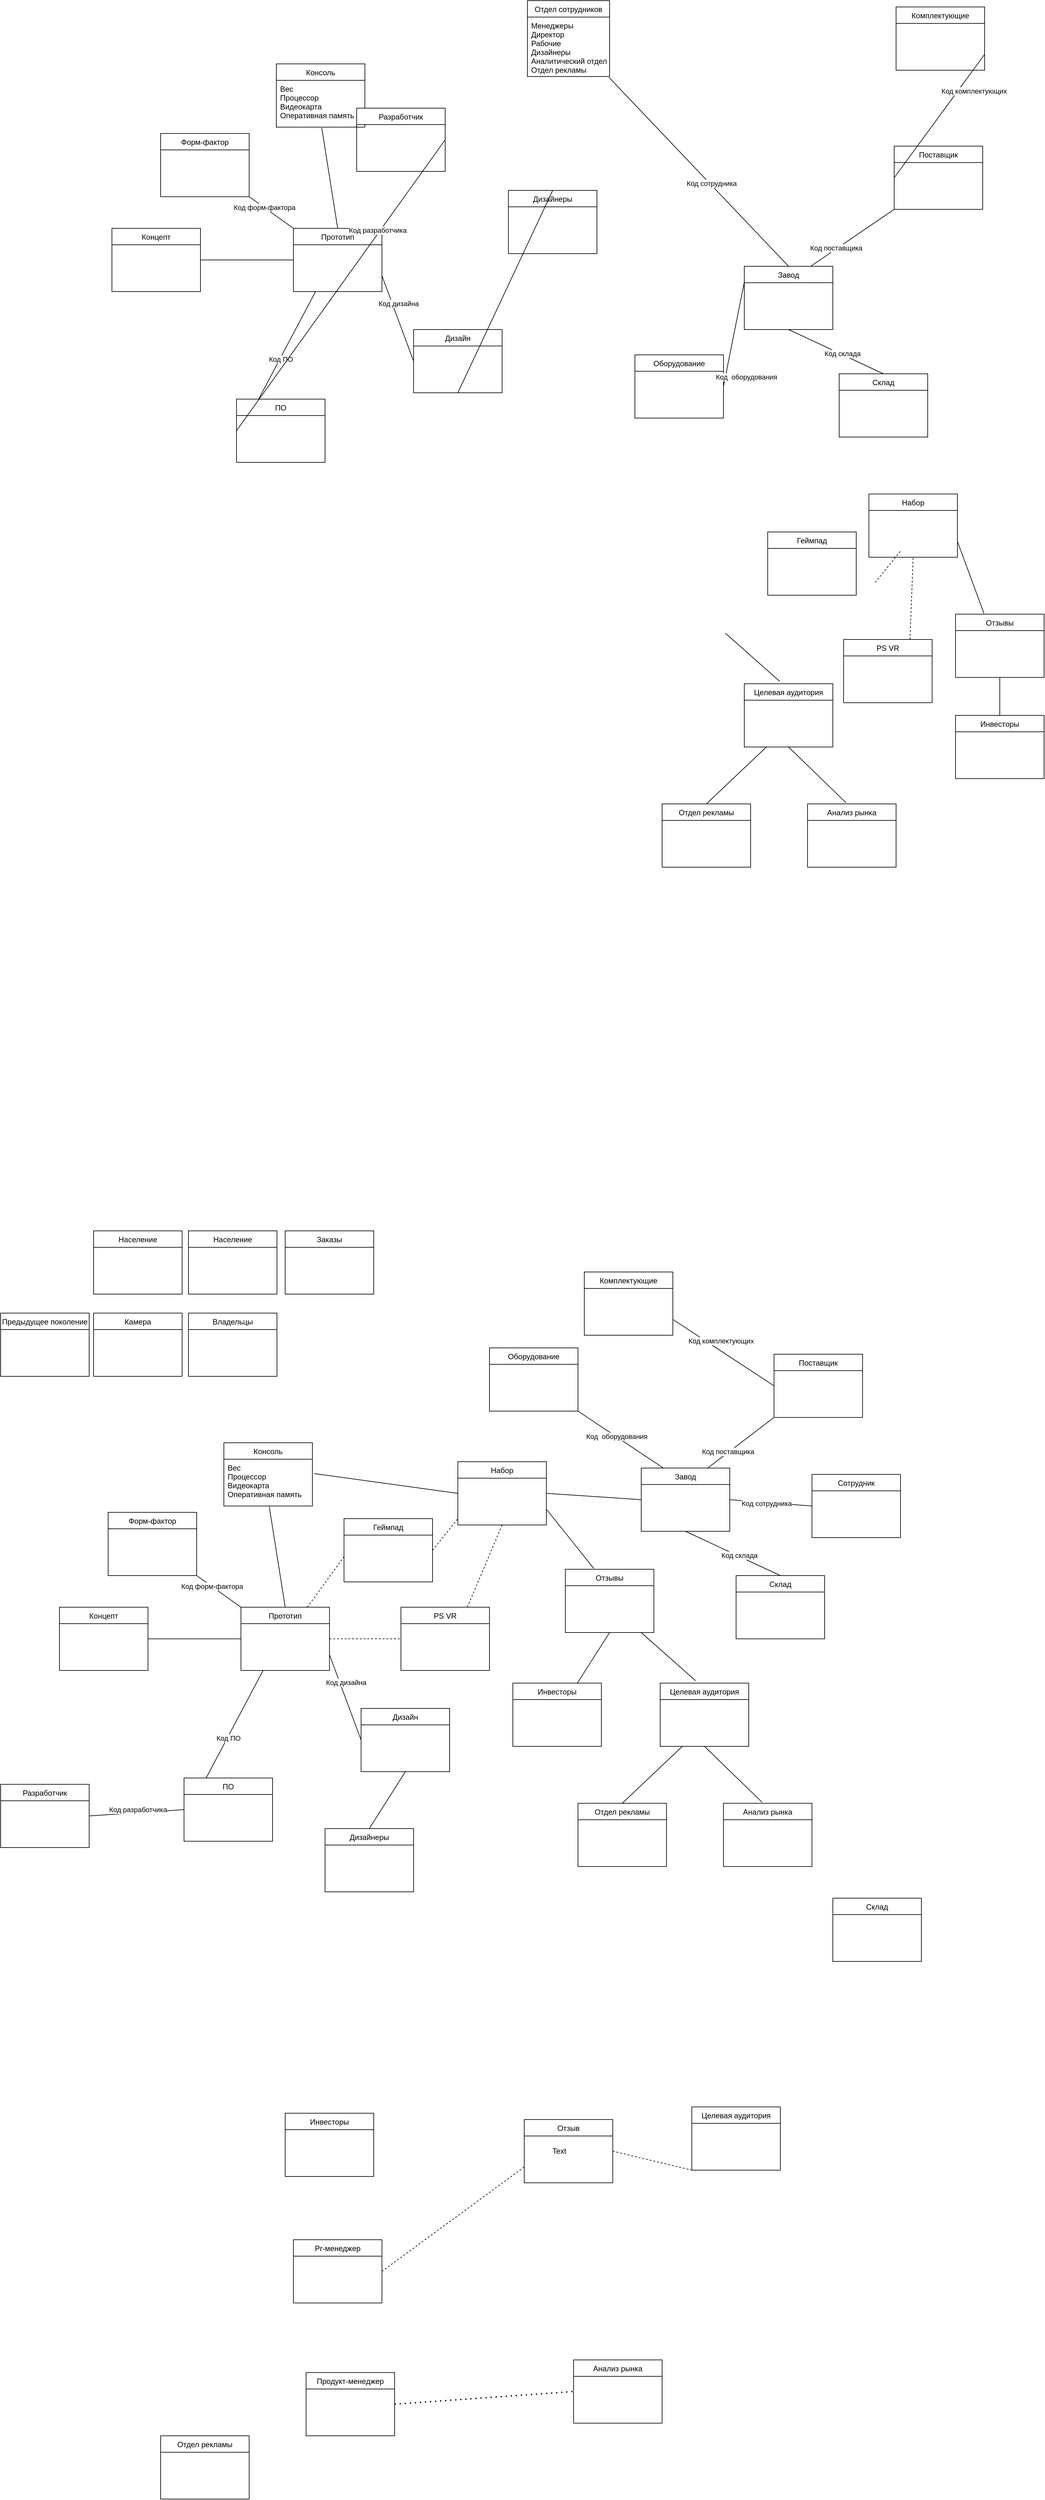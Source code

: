 <mxfile version="15.2.9" type="github">
  <diagram id="WUWwVkveKep0P7YJkyuQ" name="Page-1">
    <mxGraphModel dx="1422" dy="3041" grid="1" gridSize="10" guides="1" tooltips="1" connect="1" arrows="1" fold="1" page="1" pageScale="1" pageWidth="1654" pageHeight="2336" math="0" shadow="0">
      <root>
        <mxCell id="0" />
        <mxCell id="1" parent="0" />
        <mxCell id="Smb-YDTAnR31vsJaCFI--3" value="Завод" style="swimlane;fontStyle=0;childLayout=stackLayout;horizontal=1;startSize=26;horizontalStack=0;resizeParent=1;resizeParentMax=0;resizeLast=0;collapsible=1;marginBottom=0;" parent="1" vertex="1">
          <mxGeometry x="1030" y="430" width="140" height="100" as="geometry" />
        </mxCell>
        <mxCell id="Smb-YDTAnR31vsJaCFI--4" value="Отдел сотрудников" style="swimlane;fontStyle=0;childLayout=stackLayout;horizontal=1;startSize=26;horizontalStack=0;resizeParent=1;resizeParentMax=0;resizeLast=0;collapsible=1;marginBottom=0;" parent="1" vertex="1">
          <mxGeometry x="850" y="-1890" width="130" height="120" as="geometry" />
        </mxCell>
        <mxCell id="Smb-YDTAnR31vsJaCFI--5" value="Менеджеры&#xa;Директор&#xa;Рабочие&#xa;Дизайнеры&#xa;Аналитический отдел&#xa;Отдел рекламы" style="text;strokeColor=none;fillColor=none;align=left;verticalAlign=top;spacingLeft=4;spacingRight=4;overflow=hidden;rotatable=0;points=[[0,0.5],[1,0.5]];portConstraint=eastwest;" parent="Smb-YDTAnR31vsJaCFI--4" vertex="1">
          <mxGeometry y="26" width="130" height="94" as="geometry" />
        </mxCell>
        <mxCell id="Smb-YDTAnR31vsJaCFI--7" value="Консоль" style="swimlane;fontStyle=0;childLayout=stackLayout;horizontal=1;startSize=26;horizontalStack=0;resizeParent=1;resizeParentMax=0;resizeLast=0;collapsible=1;marginBottom=0;" parent="1" vertex="1">
          <mxGeometry x="370" y="390" width="140" height="100" as="geometry" />
        </mxCell>
        <mxCell id="Smb-YDTAnR31vsJaCFI--8" value="Вес&#xa;Процессор&#xa;Видеокарта&#xa;Оперативная память" style="text;strokeColor=none;fillColor=none;align=left;verticalAlign=top;spacingLeft=4;spacingRight=4;overflow=hidden;rotatable=0;points=[[0,0.5],[1,0.5]];portConstraint=eastwest;" parent="Smb-YDTAnR31vsJaCFI--7" vertex="1">
          <mxGeometry y="26" width="140" height="74" as="geometry" />
        </mxCell>
        <mxCell id="Smb-YDTAnR31vsJaCFI--13" value="Сотрудник" style="swimlane;fontStyle=0;childLayout=stackLayout;horizontal=1;startSize=26;horizontalStack=0;resizeParent=1;resizeParentMax=0;resizeLast=0;collapsible=1;marginBottom=0;" parent="1" vertex="1">
          <mxGeometry x="1300" y="440" width="140" height="100" as="geometry" />
        </mxCell>
        <mxCell id="Smb-YDTAnR31vsJaCFI--14" value="" style="endArrow=none;html=1;entryX=0;entryY=0.5;entryDx=0;entryDy=0;exitX=1;exitY=0.5;exitDx=0;exitDy=0;" parent="1" source="Smb-YDTAnR31vsJaCFI--3" target="Smb-YDTAnR31vsJaCFI--13" edge="1">
          <mxGeometry width="50" height="50" relative="1" as="geometry">
            <mxPoint x="1170" y="520" as="sourcePoint" />
            <mxPoint x="1300" y="360" as="targetPoint" />
          </mxGeometry>
        </mxCell>
        <mxCell id="Smb-YDTAnR31vsJaCFI--15" value="Код сотрудника" style="edgeLabel;html=1;align=center;verticalAlign=middle;resizable=0;points=[];" parent="Smb-YDTAnR31vsJaCFI--14" vertex="1" connectable="0">
          <mxGeometry x="-0.128" y="-1" relative="1" as="geometry">
            <mxPoint x="1" as="offset" />
          </mxGeometry>
        </mxCell>
        <mxCell id="Smb-YDTAnR31vsJaCFI--16" value="" style="endArrow=none;html=1;entryX=0.5;entryY=1;entryDx=0;entryDy=0;exitX=0.5;exitY=0;exitDx=0;exitDy=0;" parent="1" source="Smb-YDTAnR31vsJaCFI--18" target="Smb-YDTAnR31vsJaCFI--3" edge="1">
          <mxGeometry width="50" height="50" relative="1" as="geometry">
            <mxPoint x="1150" y="660" as="sourcePoint" />
            <mxPoint x="1200" y="610" as="targetPoint" />
          </mxGeometry>
        </mxCell>
        <mxCell id="Smb-YDTAnR31vsJaCFI--17" value="Код склада" style="edgeLabel;html=1;align=center;verticalAlign=middle;resizable=0;points=[];" parent="Smb-YDTAnR31vsJaCFI--16" vertex="1" connectable="0">
          <mxGeometry x="-0.123" y="-2" relative="1" as="geometry">
            <mxPoint as="offset" />
          </mxGeometry>
        </mxCell>
        <mxCell id="Smb-YDTAnR31vsJaCFI--18" value="Склад" style="swimlane;fontStyle=0;childLayout=stackLayout;horizontal=1;startSize=26;horizontalStack=0;resizeParent=1;resizeParentMax=0;resizeLast=0;collapsible=1;marginBottom=0;" parent="1" vertex="1">
          <mxGeometry x="1180" y="600" width="140" height="100" as="geometry" />
        </mxCell>
        <mxCell id="Smb-YDTAnR31vsJaCFI--19" value="Поставщик" style="swimlane;fontStyle=0;childLayout=stackLayout;horizontal=1;startSize=26;horizontalStack=0;resizeParent=1;resizeParentMax=0;resizeLast=0;collapsible=1;marginBottom=0;" parent="1" vertex="1">
          <mxGeometry x="1240" y="250" width="140" height="100" as="geometry" />
        </mxCell>
        <mxCell id="Smb-YDTAnR31vsJaCFI--20" value="" style="endArrow=none;html=1;entryX=0;entryY=1;entryDx=0;entryDy=0;exitX=0.75;exitY=0;exitDx=0;exitDy=0;" parent="1" source="Smb-YDTAnR31vsJaCFI--3" target="Smb-YDTAnR31vsJaCFI--19" edge="1">
          <mxGeometry width="50" height="50" relative="1" as="geometry">
            <mxPoint x="1350" y="460" as="sourcePoint" />
            <mxPoint x="1400" y="410" as="targetPoint" />
          </mxGeometry>
        </mxCell>
        <mxCell id="Smb-YDTAnR31vsJaCFI--21" value="Код поставщика" style="edgeLabel;html=1;align=center;verticalAlign=middle;resizable=0;points=[];" parent="Smb-YDTAnR31vsJaCFI--20" vertex="1" connectable="0">
          <mxGeometry x="-0.388" y="1" relative="1" as="geometry">
            <mxPoint y="-1" as="offset" />
          </mxGeometry>
        </mxCell>
        <mxCell id="Smb-YDTAnR31vsJaCFI--22" value="Комплектующие" style="swimlane;fontStyle=0;childLayout=stackLayout;horizontal=1;startSize=26;horizontalStack=0;resizeParent=1;resizeParentMax=0;resizeLast=0;collapsible=1;marginBottom=0;" parent="1" vertex="1">
          <mxGeometry x="940" y="120" width="140" height="100" as="geometry" />
        </mxCell>
        <mxCell id="Smb-YDTAnR31vsJaCFI--23" value="" style="endArrow=none;html=1;entryX=1;entryY=0.75;entryDx=0;entryDy=0;exitX=0;exitY=0.5;exitDx=0;exitDy=0;" parent="1" source="Smb-YDTAnR31vsJaCFI--19" target="Smb-YDTAnR31vsJaCFI--22" edge="1">
          <mxGeometry width="50" height="50" relative="1" as="geometry">
            <mxPoint x="1350" y="460" as="sourcePoint" />
            <mxPoint x="1400" y="410" as="targetPoint" />
          </mxGeometry>
        </mxCell>
        <mxCell id="Smb-YDTAnR31vsJaCFI--24" value="Код комплектующих" style="edgeLabel;html=1;align=center;verticalAlign=middle;resizable=0;points=[];" parent="Smb-YDTAnR31vsJaCFI--23" vertex="1" connectable="0">
          <mxGeometry x="0.394" y="2" relative="1" as="geometry">
            <mxPoint x="28" as="offset" />
          </mxGeometry>
        </mxCell>
        <mxCell id="Smb-YDTAnR31vsJaCFI--25" value="Прототип" style="swimlane;fontStyle=0;childLayout=stackLayout;horizontal=1;startSize=26;horizontalStack=0;resizeParent=1;resizeParentMax=0;resizeLast=0;collapsible=1;marginBottom=0;" parent="1" vertex="1">
          <mxGeometry x="397" y="650" width="140" height="100" as="geometry" />
        </mxCell>
        <mxCell id="Smb-YDTAnR31vsJaCFI--28" value="Дизайн" style="swimlane;fontStyle=0;childLayout=stackLayout;horizontal=1;startSize=26;horizontalStack=0;resizeParent=1;resizeParentMax=0;resizeLast=0;collapsible=1;marginBottom=0;" parent="1" vertex="1">
          <mxGeometry x="587" y="810" width="140" height="100" as="geometry" />
        </mxCell>
        <mxCell id="Smb-YDTAnR31vsJaCFI--29" value="Форм-фактор" style="swimlane;fontStyle=0;childLayout=stackLayout;horizontal=1;startSize=26;horizontalStack=0;resizeParent=1;resizeParentMax=0;resizeLast=0;collapsible=1;marginBottom=0;" parent="1" vertex="1">
          <mxGeometry x="187" y="500" width="140" height="100" as="geometry" />
        </mxCell>
        <mxCell id="Smb-YDTAnR31vsJaCFI--30" value="" style="endArrow=none;html=1;entryX=1;entryY=1;entryDx=0;entryDy=0;exitX=0;exitY=0;exitDx=0;exitDy=0;" parent="1" source="Smb-YDTAnR31vsJaCFI--25" target="Smb-YDTAnR31vsJaCFI--29" edge="1">
          <mxGeometry width="50" height="50" relative="1" as="geometry">
            <mxPoint x="567" y="720" as="sourcePoint" />
            <mxPoint x="617" y="670" as="targetPoint" />
          </mxGeometry>
        </mxCell>
        <mxCell id="Smb-YDTAnR31vsJaCFI--31" value="Код форм-фактора" style="edgeLabel;html=1;align=center;verticalAlign=middle;resizable=0;points=[];" parent="Smb-YDTAnR31vsJaCFI--30" vertex="1" connectable="0">
          <mxGeometry x="0.322" relative="1" as="geometry">
            <mxPoint as="offset" />
          </mxGeometry>
        </mxCell>
        <mxCell id="Smb-YDTAnR31vsJaCFI--32" value="" style="endArrow=none;html=1;exitX=1;exitY=0.75;exitDx=0;exitDy=0;entryX=0;entryY=0.5;entryDx=0;entryDy=0;" parent="1" source="Smb-YDTAnR31vsJaCFI--25" target="Smb-YDTAnR31vsJaCFI--28" edge="1">
          <mxGeometry width="50" height="50" relative="1" as="geometry">
            <mxPoint x="567" y="720" as="sourcePoint" />
            <mxPoint x="617" y="670" as="targetPoint" />
          </mxGeometry>
        </mxCell>
        <mxCell id="Smb-YDTAnR31vsJaCFI--33" value="Код дизайна" style="edgeLabel;html=1;align=center;verticalAlign=middle;resizable=0;points=[];" parent="Smb-YDTAnR31vsJaCFI--32" vertex="1" connectable="0">
          <mxGeometry x="-0.476" y="-3" relative="1" as="geometry">
            <mxPoint x="16" y="8" as="offset" />
          </mxGeometry>
        </mxCell>
        <mxCell id="Smb-YDTAnR31vsJaCFI--34" value="ПО" style="swimlane;fontStyle=0;childLayout=stackLayout;horizontal=1;startSize=26;horizontalStack=0;resizeParent=1;resizeParentMax=0;resizeLast=0;collapsible=1;marginBottom=0;" parent="1" vertex="1">
          <mxGeometry x="307" y="920" width="140" height="100" as="geometry" />
        </mxCell>
        <mxCell id="Smb-YDTAnR31vsJaCFI--35" value="" style="endArrow=none;html=1;entryX=0.25;entryY=1;entryDx=0;entryDy=0;exitX=0.25;exitY=0;exitDx=0;exitDy=0;" parent="1" source="Smb-YDTAnR31vsJaCFI--34" target="Smb-YDTAnR31vsJaCFI--25" edge="1">
          <mxGeometry width="50" height="50" relative="1" as="geometry">
            <mxPoint x="587" y="760" as="sourcePoint" />
            <mxPoint x="637" y="710" as="targetPoint" />
          </mxGeometry>
        </mxCell>
        <mxCell id="Smb-YDTAnR31vsJaCFI--36" value="Код ПО" style="edgeLabel;html=1;align=center;verticalAlign=middle;resizable=0;points=[];" parent="Smb-YDTAnR31vsJaCFI--35" vertex="1" connectable="0">
          <mxGeometry x="-0.256" y="-2" relative="1" as="geometry">
            <mxPoint y="-1" as="offset" />
          </mxGeometry>
        </mxCell>
        <mxCell id="Smb-YDTAnR31vsJaCFI--37" value="Разработчик" style="swimlane;fontStyle=0;childLayout=stackLayout;horizontal=1;startSize=26;horizontalStack=0;resizeParent=1;resizeParentMax=0;resizeLast=0;collapsible=1;marginBottom=0;" parent="1" vertex="1">
          <mxGeometry x="17" y="930" width="140" height="100" as="geometry" />
        </mxCell>
        <mxCell id="Smb-YDTAnR31vsJaCFI--38" value="" style="endArrow=none;html=1;exitX=1;exitY=0.5;exitDx=0;exitDy=0;entryX=0;entryY=0.5;entryDx=0;entryDy=0;" parent="1" source="Smb-YDTAnR31vsJaCFI--37" target="Smb-YDTAnR31vsJaCFI--34" edge="1">
          <mxGeometry width="50" height="50" relative="1" as="geometry">
            <mxPoint x="777" y="740" as="sourcePoint" />
            <mxPoint x="827" y="690" as="targetPoint" />
          </mxGeometry>
        </mxCell>
        <mxCell id="Smb-YDTAnR31vsJaCFI--39" value="Код разработчика" style="edgeLabel;html=1;align=center;verticalAlign=middle;resizable=0;points=[];" parent="Smb-YDTAnR31vsJaCFI--38" vertex="1" connectable="0">
          <mxGeometry x="-0.372" y="-4" relative="1" as="geometry">
            <mxPoint x="30" y="-11" as="offset" />
          </mxGeometry>
        </mxCell>
        <mxCell id="Smb-YDTAnR31vsJaCFI--40" value="Оборудование" style="swimlane;fontStyle=0;childLayout=stackLayout;horizontal=1;startSize=26;horizontalStack=0;resizeParent=1;resizeParentMax=0;resizeLast=0;collapsible=1;marginBottom=0;" parent="1" vertex="1">
          <mxGeometry x="790" y="240" width="140" height="100" as="geometry" />
        </mxCell>
        <mxCell id="Smb-YDTAnR31vsJaCFI--41" value="" style="endArrow=none;html=1;entryX=1;entryY=1;entryDx=0;entryDy=0;exitX=0.25;exitY=0;exitDx=0;exitDy=0;" parent="1" source="Smb-YDTAnR31vsJaCFI--3" target="Smb-YDTAnR31vsJaCFI--40" edge="1">
          <mxGeometry width="50" height="50" relative="1" as="geometry">
            <mxPoint x="950" y="430" as="sourcePoint" />
            <mxPoint x="1000" y="380" as="targetPoint" />
          </mxGeometry>
        </mxCell>
        <mxCell id="Smb-YDTAnR31vsJaCFI--42" value="Код&amp;nbsp; оборудования" style="edgeLabel;html=1;align=center;verticalAlign=middle;resizable=0;points=[];" parent="Smb-YDTAnR31vsJaCFI--41" vertex="1" connectable="0">
          <mxGeometry x="0.56" y="-2" relative="1" as="geometry">
            <mxPoint x="30" y="22" as="offset" />
          </mxGeometry>
        </mxCell>
        <mxCell id="Smb-YDTAnR31vsJaCFI--43" value="Целевая аудитория" style="swimlane;fontStyle=0;childLayout=stackLayout;horizontal=1;startSize=26;horizontalStack=0;resizeParent=1;resizeParentMax=0;resizeLast=0;collapsible=1;marginBottom=0;" parent="1" vertex="1">
          <mxGeometry x="1060" y="770" width="140" height="100" as="geometry" />
        </mxCell>
        <mxCell id="Smb-YDTAnR31vsJaCFI--44" value="Отдел рекламы" style="swimlane;fontStyle=0;childLayout=stackLayout;horizontal=1;startSize=26;horizontalStack=0;resizeParent=1;resizeParentMax=0;resizeLast=0;collapsible=1;marginBottom=0;" parent="1" vertex="1">
          <mxGeometry x="930" y="960" width="140" height="100" as="geometry" />
        </mxCell>
        <mxCell id="Smb-YDTAnR31vsJaCFI--45" value="Инвесторы" style="swimlane;fontStyle=0;childLayout=stackLayout;horizontal=1;startSize=26;horizontalStack=0;resizeParent=1;resizeParentMax=0;resizeLast=0;collapsible=1;marginBottom=0;" parent="1" vertex="1">
          <mxGeometry x="827" y="770" width="140" height="100" as="geometry" />
        </mxCell>
        <mxCell id="ORAeYvt_-5sq9izonlUE-1" value="Дизайнеры" style="swimlane;fontStyle=0;childLayout=stackLayout;horizontal=1;startSize=26;horizontalStack=0;resizeParent=1;resizeParentMax=0;resizeLast=0;collapsible=1;marginBottom=0;" parent="1" vertex="1">
          <mxGeometry x="530" y="1000" width="140" height="100" as="geometry" />
        </mxCell>
        <mxCell id="ORAeYvt_-5sq9izonlUE-4" value="Отзывы" style="swimlane;fontStyle=0;childLayout=stackLayout;horizontal=1;startSize=26;horizontalStack=0;resizeParent=1;resizeParentMax=0;resizeLast=0;collapsible=1;marginBottom=0;" parent="1" vertex="1">
          <mxGeometry x="910" y="590" width="140" height="100" as="geometry" />
        </mxCell>
        <mxCell id="ORAeYvt_-5sq9izonlUE-17" value="Концепт" style="swimlane;fontStyle=0;childLayout=stackLayout;horizontal=1;startSize=26;horizontalStack=0;resizeParent=1;resizeParentMax=0;resizeLast=0;collapsible=1;marginBottom=0;" parent="1" vertex="1">
          <mxGeometry x="110" y="650" width="140" height="100" as="geometry" />
        </mxCell>
        <mxCell id="ORAeYvt_-5sq9izonlUE-18" value="Предыдущее поколение" style="swimlane;fontStyle=0;childLayout=stackLayout;horizontal=1;startSize=26;horizontalStack=0;resizeParent=1;resizeParentMax=0;resizeLast=0;collapsible=1;marginBottom=0;" parent="1" vertex="1">
          <mxGeometry x="17" y="185" width="140" height="100" as="geometry" />
        </mxCell>
        <mxCell id="ORAeYvt_-5sq9izonlUE-19" value="Анализ рынка" style="swimlane;fontStyle=0;childLayout=stackLayout;horizontal=1;startSize=26;horizontalStack=0;resizeParent=1;resizeParentMax=0;resizeLast=0;collapsible=1;marginBottom=0;" parent="1" vertex="1">
          <mxGeometry x="1160" y="960" width="140" height="100" as="geometry" />
        </mxCell>
        <mxCell id="ORAeYvt_-5sq9izonlUE-20" value="Набор" style="swimlane;fontStyle=0;childLayout=stackLayout;horizontal=1;startSize=26;horizontalStack=0;resizeParent=1;resizeParentMax=0;resizeLast=0;collapsible=1;marginBottom=0;" parent="1" vertex="1">
          <mxGeometry x="740" y="420" width="140" height="100" as="geometry" />
        </mxCell>
        <mxCell id="ORAeYvt_-5sq9izonlUE-21" value="PS VR" style="swimlane;fontStyle=0;childLayout=stackLayout;horizontal=1;startSize=26;horizontalStack=0;resizeParent=1;resizeParentMax=0;resizeLast=0;collapsible=1;marginBottom=0;" parent="1" vertex="1">
          <mxGeometry x="650" y="650" width="140" height="100" as="geometry" />
        </mxCell>
        <mxCell id="ORAeYvt_-5sq9izonlUE-22" value="Геймпад" style="swimlane;fontStyle=0;childLayout=stackLayout;horizontal=1;startSize=26;horizontalStack=0;resizeParent=1;resizeParentMax=0;resizeLast=0;collapsible=1;marginBottom=0;" parent="1" vertex="1">
          <mxGeometry x="560" y="510" width="140" height="100" as="geometry" />
        </mxCell>
        <mxCell id="ORAeYvt_-5sq9izonlUE-24" value="" style="endArrow=none;html=1;entryX=0.513;entryY=1.016;entryDx=0;entryDy=0;exitX=0.5;exitY=0;exitDx=0;exitDy=0;entryPerimeter=0;" parent="1" source="Smb-YDTAnR31vsJaCFI--25" target="Smb-YDTAnR31vsJaCFI--8" edge="1">
          <mxGeometry width="50" height="50" relative="1" as="geometry">
            <mxPoint x="407" y="660" as="sourcePoint" />
            <mxPoint x="337" y="610" as="targetPoint" />
          </mxGeometry>
        </mxCell>
        <mxCell id="ORAeYvt_-5sq9izonlUE-26" value="" style="endArrow=none;html=1;exitX=0.75;exitY=0;exitDx=0;exitDy=0;dashed=1;" parent="1" source="Smb-YDTAnR31vsJaCFI--25" edge="1">
          <mxGeometry width="50" height="50" relative="1" as="geometry">
            <mxPoint x="477" y="660" as="sourcePoint" />
            <mxPoint x="560" y="570" as="targetPoint" />
          </mxGeometry>
        </mxCell>
        <mxCell id="ORAeYvt_-5sq9izonlUE-27" value="" style="endArrow=none;html=1;entryX=0;entryY=0.5;entryDx=0;entryDy=0;exitX=1;exitY=0.5;exitDx=0;exitDy=0;dashed=1;" parent="1" source="Smb-YDTAnR31vsJaCFI--25" target="ORAeYvt_-5sq9izonlUE-21" edge="1">
          <mxGeometry width="50" height="50" relative="1" as="geometry">
            <mxPoint x="540" y="690" as="sourcePoint" />
            <mxPoint x="620" y="610" as="targetPoint" />
          </mxGeometry>
        </mxCell>
        <mxCell id="ORAeYvt_-5sq9izonlUE-28" value="" style="endArrow=none;html=1;entryX=1.018;entryY=0.307;entryDx=0;entryDy=0;exitX=0;exitY=0.5;exitDx=0;exitDy=0;entryPerimeter=0;" parent="1" source="ORAeYvt_-5sq9izonlUE-20" target="Smb-YDTAnR31vsJaCFI--8" edge="1">
          <mxGeometry width="50" height="50" relative="1" as="geometry">
            <mxPoint x="477" y="660" as="sourcePoint" />
            <mxPoint x="451.82" y="501.184" as="targetPoint" />
          </mxGeometry>
        </mxCell>
        <mxCell id="ORAeYvt_-5sq9izonlUE-29" value="" style="endArrow=none;html=1;exitX=1;exitY=0.5;exitDx=0;exitDy=0;dashed=1;" parent="1" source="ORAeYvt_-5sq9izonlUE-22" edge="1">
          <mxGeometry width="50" height="50" relative="1" as="geometry">
            <mxPoint x="487" y="670" as="sourcePoint" />
            <mxPoint x="740" y="510" as="targetPoint" />
          </mxGeometry>
        </mxCell>
        <mxCell id="ORAeYvt_-5sq9izonlUE-30" value="" style="endArrow=none;html=1;entryX=0.5;entryY=1;entryDx=0;entryDy=0;exitX=0.75;exitY=0;exitDx=0;exitDy=0;dashed=1;" parent="1" source="ORAeYvt_-5sq9izonlUE-21" target="ORAeYvt_-5sq9izonlUE-20" edge="1">
          <mxGeometry width="50" height="50" relative="1" as="geometry">
            <mxPoint x="497" y="680" as="sourcePoint" />
            <mxPoint x="471.82" y="521.184" as="targetPoint" />
          </mxGeometry>
        </mxCell>
        <mxCell id="ORAeYvt_-5sq9izonlUE-32" value="" style="endArrow=none;html=1;entryX=0.321;entryY=-0.013;entryDx=0;entryDy=0;exitX=1;exitY=0.75;exitDx=0;exitDy=0;entryPerimeter=0;" parent="1" source="ORAeYvt_-5sq9izonlUE-20" target="ORAeYvt_-5sq9izonlUE-4" edge="1">
          <mxGeometry width="50" height="50" relative="1" as="geometry">
            <mxPoint x="517" y="700" as="sourcePoint" />
            <mxPoint x="491.82" y="541.184" as="targetPoint" />
          </mxGeometry>
        </mxCell>
        <mxCell id="ORAeYvt_-5sq9izonlUE-33" value="" style="endArrow=none;html=1;entryX=0;entryY=0.5;entryDx=0;entryDy=0;exitX=1;exitY=0.5;exitDx=0;exitDy=0;" parent="1" source="ORAeYvt_-5sq9izonlUE-17" target="Smb-YDTAnR31vsJaCFI--25" edge="1">
          <mxGeometry width="50" height="50" relative="1" as="geometry">
            <mxPoint x="527" y="710" as="sourcePoint" />
            <mxPoint x="501.82" y="551.184" as="targetPoint" />
          </mxGeometry>
        </mxCell>
        <mxCell id="ORAeYvt_-5sq9izonlUE-34" value="" style="endArrow=none;html=1;entryX=0;entryY=0.5;entryDx=0;entryDy=0;exitX=1;exitY=0.5;exitDx=0;exitDy=0;" parent="1" source="ORAeYvt_-5sq9izonlUE-20" target="Smb-YDTAnR31vsJaCFI--3" edge="1">
          <mxGeometry width="50" height="50" relative="1" as="geometry">
            <mxPoint x="750" y="480" as="sourcePoint" />
            <mxPoint x="522.52" y="448.718" as="targetPoint" />
          </mxGeometry>
        </mxCell>
        <mxCell id="ORAeYvt_-5sq9izonlUE-35" value="" style="endArrow=none;html=1;entryX=0.5;entryY=0;entryDx=0;entryDy=0;exitX=0.5;exitY=1;exitDx=0;exitDy=0;" parent="1" source="Smb-YDTAnR31vsJaCFI--28" target="ORAeYvt_-5sq9izonlUE-1" edge="1">
          <mxGeometry width="50" height="50" relative="1" as="geometry">
            <mxPoint x="760" y="490" as="sourcePoint" />
            <mxPoint x="532.52" y="458.718" as="targetPoint" />
          </mxGeometry>
        </mxCell>
        <mxCell id="ORAeYvt_-5sq9izonlUE-37" value="" style="endArrow=none;html=1;exitX=0.5;exitY=1;exitDx=0;exitDy=0;" parent="1" source="ORAeYvt_-5sq9izonlUE-4" target="Smb-YDTAnR31vsJaCFI--45" edge="1">
          <mxGeometry width="50" height="50" relative="1" as="geometry">
            <mxPoint x="667" y="920" as="sourcePoint" />
            <mxPoint x="610" y="1010" as="targetPoint" />
          </mxGeometry>
        </mxCell>
        <mxCell id="ORAeYvt_-5sq9izonlUE-38" value="" style="endArrow=none;html=1;entryX=0.4;entryY=-0.037;entryDx=0;entryDy=0;entryPerimeter=0;" parent="1" target="Smb-YDTAnR31vsJaCFI--43" edge="1">
          <mxGeometry width="50" height="50" relative="1" as="geometry">
            <mxPoint x="1030" y="690" as="sourcePoint" />
            <mxPoint x="620" y="1020" as="targetPoint" />
          </mxGeometry>
        </mxCell>
        <mxCell id="ORAeYvt_-5sq9izonlUE-39" value="" style="endArrow=none;html=1;entryX=0.5;entryY=0;entryDx=0;entryDy=0;exitX=0.25;exitY=1;exitDx=0;exitDy=0;" parent="1" source="Smb-YDTAnR31vsJaCFI--43" target="Smb-YDTAnR31vsJaCFI--44" edge="1">
          <mxGeometry width="50" height="50" relative="1" as="geometry">
            <mxPoint x="687" y="940" as="sourcePoint" />
            <mxPoint x="630" y="1030" as="targetPoint" />
          </mxGeometry>
        </mxCell>
        <mxCell id="ORAeYvt_-5sq9izonlUE-40" value="" style="endArrow=none;html=1;entryX=0.436;entryY=-0.017;entryDx=0;entryDy=0;exitX=0.5;exitY=1;exitDx=0;exitDy=0;entryPerimeter=0;" parent="1" source="Smb-YDTAnR31vsJaCFI--43" target="ORAeYvt_-5sq9izonlUE-19" edge="1">
          <mxGeometry width="50" height="50" relative="1" as="geometry">
            <mxPoint x="697" y="950" as="sourcePoint" />
            <mxPoint x="640" y="1040" as="targetPoint" />
          </mxGeometry>
        </mxCell>
        <mxCell id="ORAeYvt_-5sq9izonlUE-41" value="Камера" style="swimlane;fontStyle=0;childLayout=stackLayout;horizontal=1;startSize=26;horizontalStack=0;resizeParent=1;resizeParentMax=0;resizeLast=0;collapsible=1;marginBottom=0;" parent="1" vertex="1">
          <mxGeometry x="164" y="185" width="140" height="100" as="geometry" />
        </mxCell>
        <mxCell id="ORAeYvt_-5sq9izonlUE-42" value="Население" style="swimlane;fontStyle=0;childLayout=stackLayout;horizontal=1;startSize=26;horizontalStack=0;resizeParent=1;resizeParentMax=0;resizeLast=0;collapsible=1;marginBottom=0;" parent="1" vertex="1">
          <mxGeometry x="164" y="55" width="140" height="100" as="geometry" />
        </mxCell>
        <mxCell id="ORAeYvt_-5sq9izonlUE-43" value="Население" style="swimlane;fontStyle=0;childLayout=stackLayout;horizontal=1;startSize=26;horizontalStack=0;resizeParent=1;resizeParentMax=0;resizeLast=0;collapsible=1;marginBottom=0;" parent="1" vertex="1">
          <mxGeometry x="314" y="55" width="140" height="100" as="geometry" />
        </mxCell>
        <mxCell id="ORAeYvt_-5sq9izonlUE-44" value="Владельцы" style="swimlane;fontStyle=0;childLayout=stackLayout;horizontal=1;startSize=26;horizontalStack=0;resizeParent=1;resizeParentMax=0;resizeLast=0;collapsible=1;marginBottom=0;" parent="1" vertex="1">
          <mxGeometry x="314" y="185" width="140" height="100" as="geometry" />
        </mxCell>
        <mxCell id="ORAeYvt_-5sq9izonlUE-45" value="Заказы" style="swimlane;fontStyle=0;childLayout=stackLayout;horizontal=1;startSize=26;horizontalStack=0;resizeParent=1;resizeParentMax=0;resizeLast=0;collapsible=1;marginBottom=0;" parent="1" vertex="1">
          <mxGeometry x="467" y="55" width="140" height="100" as="geometry" />
        </mxCell>
        <mxCell id="oMo9_dDHAvlOPcUGApAi-2" value="Завод" style="swimlane;fontStyle=0;childLayout=stackLayout;horizontal=1;startSize=26;horizontalStack=0;resizeParent=1;resizeParentMax=0;resizeLast=0;collapsible=1;marginBottom=0;" vertex="1" parent="1">
          <mxGeometry x="1193" y="-1470" width="140" height="100" as="geometry" />
        </mxCell>
        <mxCell id="oMo9_dDHAvlOPcUGApAi-3" value="Консоль" style="swimlane;fontStyle=0;childLayout=stackLayout;horizontal=1;startSize=26;horizontalStack=0;resizeParent=1;resizeParentMax=0;resizeLast=0;collapsible=1;marginBottom=0;" vertex="1" parent="1">
          <mxGeometry x="453" y="-1790" width="140" height="100" as="geometry" />
        </mxCell>
        <mxCell id="oMo9_dDHAvlOPcUGApAi-4" value="Вес&#xa;Процессор&#xa;Видеокарта&#xa;Оперативная память" style="text;strokeColor=none;fillColor=none;align=left;verticalAlign=top;spacingLeft=4;spacingRight=4;overflow=hidden;rotatable=0;points=[[0,0.5],[1,0.5]];portConstraint=eastwest;" vertex="1" parent="oMo9_dDHAvlOPcUGApAi-3">
          <mxGeometry y="26" width="140" height="74" as="geometry" />
        </mxCell>
        <mxCell id="oMo9_dDHAvlOPcUGApAi-6" value="" style="endArrow=none;html=1;entryX=0.992;entryY=1.014;entryDx=0;entryDy=0;exitX=0.5;exitY=0;exitDx=0;exitDy=0;entryPerimeter=0;" edge="1" parent="1" source="oMo9_dDHAvlOPcUGApAi-2" target="Smb-YDTAnR31vsJaCFI--5">
          <mxGeometry width="50" height="50" relative="1" as="geometry">
            <mxPoint x="1333" y="-1380" as="sourcePoint" />
            <mxPoint x="1463" y="-1410" as="targetPoint" />
          </mxGeometry>
        </mxCell>
        <mxCell id="oMo9_dDHAvlOPcUGApAi-7" value="Код сотрудника" style="edgeLabel;html=1;align=center;verticalAlign=middle;resizable=0;points=[];" vertex="1" connectable="0" parent="oMo9_dDHAvlOPcUGApAi-6">
          <mxGeometry x="-0.128" y="-1" relative="1" as="geometry">
            <mxPoint x="1" as="offset" />
          </mxGeometry>
        </mxCell>
        <mxCell id="oMo9_dDHAvlOPcUGApAi-8" value="" style="endArrow=none;html=1;entryX=0.5;entryY=1;entryDx=0;entryDy=0;exitX=0.5;exitY=0;exitDx=0;exitDy=0;" edge="1" parent="1" source="oMo9_dDHAvlOPcUGApAi-10" target="oMo9_dDHAvlOPcUGApAi-2">
          <mxGeometry width="50" height="50" relative="1" as="geometry">
            <mxPoint x="1313" y="-1240" as="sourcePoint" />
            <mxPoint x="1363" y="-1290" as="targetPoint" />
          </mxGeometry>
        </mxCell>
        <mxCell id="oMo9_dDHAvlOPcUGApAi-9" value="Код склада" style="edgeLabel;html=1;align=center;verticalAlign=middle;resizable=0;points=[];" vertex="1" connectable="0" parent="oMo9_dDHAvlOPcUGApAi-8">
          <mxGeometry x="-0.123" y="-2" relative="1" as="geometry">
            <mxPoint as="offset" />
          </mxGeometry>
        </mxCell>
        <mxCell id="oMo9_dDHAvlOPcUGApAi-10" value="Склад" style="swimlane;fontStyle=0;childLayout=stackLayout;horizontal=1;startSize=26;horizontalStack=0;resizeParent=1;resizeParentMax=0;resizeLast=0;collapsible=1;marginBottom=0;" vertex="1" parent="1">
          <mxGeometry x="1343" y="-1300" width="140" height="100" as="geometry" />
        </mxCell>
        <mxCell id="oMo9_dDHAvlOPcUGApAi-11" value="Поставщик" style="swimlane;fontStyle=0;childLayout=stackLayout;horizontal=1;startSize=26;horizontalStack=0;resizeParent=1;resizeParentMax=0;resizeLast=0;collapsible=1;marginBottom=0;" vertex="1" parent="1">
          <mxGeometry x="1430" y="-1660" width="140" height="100" as="geometry" />
        </mxCell>
        <mxCell id="oMo9_dDHAvlOPcUGApAi-12" value="" style="endArrow=none;html=1;entryX=0;entryY=1;entryDx=0;entryDy=0;exitX=0.75;exitY=0;exitDx=0;exitDy=0;" edge="1" parent="1" source="oMo9_dDHAvlOPcUGApAi-2" target="oMo9_dDHAvlOPcUGApAi-11">
          <mxGeometry width="50" height="50" relative="1" as="geometry">
            <mxPoint x="1513" y="-1440" as="sourcePoint" />
            <mxPoint x="1563" y="-1490" as="targetPoint" />
          </mxGeometry>
        </mxCell>
        <mxCell id="oMo9_dDHAvlOPcUGApAi-13" value="Код поставщика" style="edgeLabel;html=1;align=center;verticalAlign=middle;resizable=0;points=[];" vertex="1" connectable="0" parent="oMo9_dDHAvlOPcUGApAi-12">
          <mxGeometry x="-0.388" y="1" relative="1" as="geometry">
            <mxPoint y="-1" as="offset" />
          </mxGeometry>
        </mxCell>
        <mxCell id="oMo9_dDHAvlOPcUGApAi-14" value="Комплектующие" style="swimlane;fontStyle=0;childLayout=stackLayout;horizontal=1;startSize=26;horizontalStack=0;resizeParent=1;resizeParentMax=0;resizeLast=0;collapsible=1;marginBottom=0;" vertex="1" parent="1">
          <mxGeometry x="1433" y="-1880" width="140" height="100" as="geometry" />
        </mxCell>
        <mxCell id="oMo9_dDHAvlOPcUGApAi-15" value="" style="endArrow=none;html=1;entryX=1;entryY=0.75;entryDx=0;entryDy=0;exitX=0;exitY=0.5;exitDx=0;exitDy=0;" edge="1" parent="1" source="oMo9_dDHAvlOPcUGApAi-11" target="oMo9_dDHAvlOPcUGApAi-14">
          <mxGeometry width="50" height="50" relative="1" as="geometry">
            <mxPoint x="1513" y="-1440" as="sourcePoint" />
            <mxPoint x="1563" y="-1490" as="targetPoint" />
          </mxGeometry>
        </mxCell>
        <mxCell id="oMo9_dDHAvlOPcUGApAi-16" value="Код комплектующих" style="edgeLabel;html=1;align=center;verticalAlign=middle;resizable=0;points=[];" vertex="1" connectable="0" parent="oMo9_dDHAvlOPcUGApAi-15">
          <mxGeometry x="0.394" y="2" relative="1" as="geometry">
            <mxPoint x="28" as="offset" />
          </mxGeometry>
        </mxCell>
        <mxCell id="oMo9_dDHAvlOPcUGApAi-17" value="Прототип" style="swimlane;fontStyle=0;childLayout=stackLayout;horizontal=1;startSize=26;horizontalStack=0;resizeParent=1;resizeParentMax=0;resizeLast=0;collapsible=1;marginBottom=0;" vertex="1" parent="1">
          <mxGeometry x="480" y="-1530" width="140" height="100" as="geometry" />
        </mxCell>
        <mxCell id="oMo9_dDHAvlOPcUGApAi-18" value="Дизайн" style="swimlane;fontStyle=0;childLayout=stackLayout;horizontal=1;startSize=26;horizontalStack=0;resizeParent=1;resizeParentMax=0;resizeLast=0;collapsible=1;marginBottom=0;" vertex="1" parent="1">
          <mxGeometry x="670" y="-1370" width="140" height="100" as="geometry" />
        </mxCell>
        <mxCell id="oMo9_dDHAvlOPcUGApAi-19" value="Форм-фактор" style="swimlane;fontStyle=0;childLayout=stackLayout;horizontal=1;startSize=26;horizontalStack=0;resizeParent=1;resizeParentMax=0;resizeLast=0;collapsible=1;marginBottom=0;" vertex="1" parent="1">
          <mxGeometry x="270" y="-1680" width="140" height="100" as="geometry" />
        </mxCell>
        <mxCell id="oMo9_dDHAvlOPcUGApAi-20" value="" style="endArrow=none;html=1;entryX=1;entryY=1;entryDx=0;entryDy=0;exitX=0;exitY=0;exitDx=0;exitDy=0;" edge="1" parent="1" source="oMo9_dDHAvlOPcUGApAi-17" target="oMo9_dDHAvlOPcUGApAi-19">
          <mxGeometry width="50" height="50" relative="1" as="geometry">
            <mxPoint x="650" y="-1460" as="sourcePoint" />
            <mxPoint x="700" y="-1510" as="targetPoint" />
          </mxGeometry>
        </mxCell>
        <mxCell id="oMo9_dDHAvlOPcUGApAi-21" value="Код форм-фактора" style="edgeLabel;html=1;align=center;verticalAlign=middle;resizable=0;points=[];" vertex="1" connectable="0" parent="oMo9_dDHAvlOPcUGApAi-20">
          <mxGeometry x="0.322" relative="1" as="geometry">
            <mxPoint as="offset" />
          </mxGeometry>
        </mxCell>
        <mxCell id="oMo9_dDHAvlOPcUGApAi-22" value="" style="endArrow=none;html=1;exitX=1;exitY=0.75;exitDx=0;exitDy=0;entryX=0;entryY=0.5;entryDx=0;entryDy=0;" edge="1" parent="1" source="oMo9_dDHAvlOPcUGApAi-17" target="oMo9_dDHAvlOPcUGApAi-18">
          <mxGeometry width="50" height="50" relative="1" as="geometry">
            <mxPoint x="650" y="-1460" as="sourcePoint" />
            <mxPoint x="700" y="-1510" as="targetPoint" />
          </mxGeometry>
        </mxCell>
        <mxCell id="oMo9_dDHAvlOPcUGApAi-23" value="Код дизайна" style="edgeLabel;html=1;align=center;verticalAlign=middle;resizable=0;points=[];" vertex="1" connectable="0" parent="oMo9_dDHAvlOPcUGApAi-22">
          <mxGeometry x="-0.476" y="-3" relative="1" as="geometry">
            <mxPoint x="16" y="8" as="offset" />
          </mxGeometry>
        </mxCell>
        <mxCell id="oMo9_dDHAvlOPcUGApAi-24" value="ПО" style="swimlane;fontStyle=0;childLayout=stackLayout;horizontal=1;startSize=26;horizontalStack=0;resizeParent=1;resizeParentMax=0;resizeLast=0;collapsible=1;marginBottom=0;" vertex="1" parent="1">
          <mxGeometry x="390" y="-1260" width="140" height="100" as="geometry" />
        </mxCell>
        <mxCell id="oMo9_dDHAvlOPcUGApAi-25" value="" style="endArrow=none;html=1;entryX=0.25;entryY=1;entryDx=0;entryDy=0;exitX=0.25;exitY=0;exitDx=0;exitDy=0;" edge="1" parent="1" source="oMo9_dDHAvlOPcUGApAi-24" target="oMo9_dDHAvlOPcUGApAi-17">
          <mxGeometry width="50" height="50" relative="1" as="geometry">
            <mxPoint x="670" y="-1420" as="sourcePoint" />
            <mxPoint x="720" y="-1470" as="targetPoint" />
          </mxGeometry>
        </mxCell>
        <mxCell id="oMo9_dDHAvlOPcUGApAi-26" value="Код ПО" style="edgeLabel;html=1;align=center;verticalAlign=middle;resizable=0;points=[];" vertex="1" connectable="0" parent="oMo9_dDHAvlOPcUGApAi-25">
          <mxGeometry x="-0.256" y="-2" relative="1" as="geometry">
            <mxPoint y="-1" as="offset" />
          </mxGeometry>
        </mxCell>
        <mxCell id="oMo9_dDHAvlOPcUGApAi-27" value="Разработчик" style="swimlane;fontStyle=0;childLayout=stackLayout;horizontal=1;startSize=26;horizontalStack=0;resizeParent=1;resizeParentMax=0;resizeLast=0;collapsible=1;marginBottom=0;" vertex="1" parent="1">
          <mxGeometry x="580" y="-1720" width="140" height="100" as="geometry" />
        </mxCell>
        <mxCell id="oMo9_dDHAvlOPcUGApAi-28" value="" style="endArrow=none;html=1;exitX=1;exitY=0.5;exitDx=0;exitDy=0;entryX=0;entryY=0.5;entryDx=0;entryDy=0;" edge="1" parent="1" source="oMo9_dDHAvlOPcUGApAi-27" target="oMo9_dDHAvlOPcUGApAi-24">
          <mxGeometry width="50" height="50" relative="1" as="geometry">
            <mxPoint x="860" y="-1440" as="sourcePoint" />
            <mxPoint x="910" y="-1490" as="targetPoint" />
          </mxGeometry>
        </mxCell>
        <mxCell id="oMo9_dDHAvlOPcUGApAi-29" value="Код разработчика" style="edgeLabel;html=1;align=center;verticalAlign=middle;resizable=0;points=[];" vertex="1" connectable="0" parent="oMo9_dDHAvlOPcUGApAi-28">
          <mxGeometry x="-0.372" y="-4" relative="1" as="geometry">
            <mxPoint as="offset" />
          </mxGeometry>
        </mxCell>
        <mxCell id="oMo9_dDHAvlOPcUGApAi-30" value="Оборудование" style="swimlane;fontStyle=0;childLayout=stackLayout;horizontal=1;startSize=26;horizontalStack=0;resizeParent=1;resizeParentMax=0;resizeLast=0;collapsible=1;marginBottom=0;" vertex="1" parent="1">
          <mxGeometry x="1020" y="-1330" width="140" height="100" as="geometry" />
        </mxCell>
        <mxCell id="oMo9_dDHAvlOPcUGApAi-31" value="" style="endArrow=none;html=1;entryX=1;entryY=0.5;entryDx=0;entryDy=0;exitX=0;exitY=0.25;exitDx=0;exitDy=0;" edge="1" parent="1" source="oMo9_dDHAvlOPcUGApAi-2" target="oMo9_dDHAvlOPcUGApAi-30">
          <mxGeometry width="50" height="50" relative="1" as="geometry">
            <mxPoint x="1113" y="-1470" as="sourcePoint" />
            <mxPoint x="1163" y="-1520" as="targetPoint" />
          </mxGeometry>
        </mxCell>
        <mxCell id="oMo9_dDHAvlOPcUGApAi-32" value="Код&amp;nbsp; оборудования" style="edgeLabel;html=1;align=center;verticalAlign=middle;resizable=0;points=[];" vertex="1" connectable="0" parent="oMo9_dDHAvlOPcUGApAi-31">
          <mxGeometry x="0.56" y="-2" relative="1" as="geometry">
            <mxPoint x="30" y="22" as="offset" />
          </mxGeometry>
        </mxCell>
        <mxCell id="oMo9_dDHAvlOPcUGApAi-33" value="Целевая аудитория" style="swimlane;fontStyle=0;childLayout=stackLayout;horizontal=1;startSize=26;horizontalStack=0;resizeParent=1;resizeParentMax=0;resizeLast=0;collapsible=1;marginBottom=0;" vertex="1" parent="1">
          <mxGeometry x="1193" y="-810" width="140" height="100" as="geometry" />
        </mxCell>
        <mxCell id="oMo9_dDHAvlOPcUGApAi-34" value="Отдел рекламы" style="swimlane;fontStyle=0;childLayout=stackLayout;horizontal=1;startSize=26;horizontalStack=0;resizeParent=1;resizeParentMax=0;resizeLast=0;collapsible=1;marginBottom=0;" vertex="1" parent="1">
          <mxGeometry x="1063" y="-620" width="140" height="100" as="geometry" />
        </mxCell>
        <mxCell id="oMo9_dDHAvlOPcUGApAi-35" value="Инвесторы" style="swimlane;fontStyle=0;childLayout=stackLayout;horizontal=1;startSize=26;horizontalStack=0;resizeParent=1;resizeParentMax=0;resizeLast=0;collapsible=1;marginBottom=0;" vertex="1" parent="1">
          <mxGeometry x="1527" y="-760" width="140" height="100" as="geometry" />
        </mxCell>
        <mxCell id="oMo9_dDHAvlOPcUGApAi-36" value="Дизайнеры" style="swimlane;fontStyle=0;childLayout=stackLayout;horizontal=1;startSize=26;horizontalStack=0;resizeParent=1;resizeParentMax=0;resizeLast=0;collapsible=1;marginBottom=0;" vertex="1" parent="1">
          <mxGeometry x="820" y="-1590" width="140" height="100" as="geometry" />
        </mxCell>
        <mxCell id="oMo9_dDHAvlOPcUGApAi-37" value="Отзывы" style="swimlane;fontStyle=0;childLayout=stackLayout;horizontal=1;startSize=26;horizontalStack=0;resizeParent=1;resizeParentMax=0;resizeLast=0;collapsible=1;marginBottom=0;" vertex="1" parent="1">
          <mxGeometry x="1527" y="-920" width="140" height="100" as="geometry" />
        </mxCell>
        <mxCell id="oMo9_dDHAvlOPcUGApAi-38" value="Концепт" style="swimlane;fontStyle=0;childLayout=stackLayout;horizontal=1;startSize=26;horizontalStack=0;resizeParent=1;resizeParentMax=0;resizeLast=0;collapsible=1;marginBottom=0;" vertex="1" parent="1">
          <mxGeometry x="193" y="-1530" width="140" height="100" as="geometry" />
        </mxCell>
        <mxCell id="oMo9_dDHAvlOPcUGApAi-39" value="Анализ рынка" style="swimlane;fontStyle=0;childLayout=stackLayout;horizontal=1;startSize=26;horizontalStack=0;resizeParent=1;resizeParentMax=0;resizeLast=0;collapsible=1;marginBottom=0;" vertex="1" parent="1">
          <mxGeometry x="1293" y="-620" width="140" height="100" as="geometry" />
        </mxCell>
        <mxCell id="oMo9_dDHAvlOPcUGApAi-40" value="Набор" style="swimlane;fontStyle=0;childLayout=stackLayout;horizontal=1;startSize=26;horizontalStack=0;resizeParent=1;resizeParentMax=0;resizeLast=0;collapsible=1;marginBottom=0;" vertex="1" parent="1">
          <mxGeometry x="1390" y="-1110" width="140" height="100" as="geometry" />
        </mxCell>
        <mxCell id="oMo9_dDHAvlOPcUGApAi-41" value="PS VR" style="swimlane;fontStyle=0;childLayout=stackLayout;horizontal=1;startSize=26;horizontalStack=0;resizeParent=1;resizeParentMax=0;resizeLast=0;collapsible=1;marginBottom=0;" vertex="1" parent="1">
          <mxGeometry x="1350" y="-880" width="140" height="100" as="geometry" />
        </mxCell>
        <mxCell id="oMo9_dDHAvlOPcUGApAi-42" value="Геймпад" style="swimlane;fontStyle=0;childLayout=stackLayout;horizontal=1;startSize=26;horizontalStack=0;resizeParent=1;resizeParentMax=0;resizeLast=0;collapsible=1;marginBottom=0;" vertex="1" parent="1">
          <mxGeometry x="1230" y="-1050" width="140" height="100" as="geometry" />
        </mxCell>
        <mxCell id="oMo9_dDHAvlOPcUGApAi-43" value="" style="endArrow=none;html=1;entryX=0.513;entryY=1.016;entryDx=0;entryDy=0;exitX=0.5;exitY=0;exitDx=0;exitDy=0;entryPerimeter=0;" edge="1" parent="1" source="oMo9_dDHAvlOPcUGApAi-17" target="oMo9_dDHAvlOPcUGApAi-4">
          <mxGeometry width="50" height="50" relative="1" as="geometry">
            <mxPoint x="490" y="-1520" as="sourcePoint" />
            <mxPoint x="420" y="-1570" as="targetPoint" />
          </mxGeometry>
        </mxCell>
        <mxCell id="oMo9_dDHAvlOPcUGApAi-47" value="" style="endArrow=none;html=1;exitX=1;exitY=0.5;exitDx=0;exitDy=0;dashed=1;" edge="1" parent="1">
          <mxGeometry width="50" height="50" relative="1" as="geometry">
            <mxPoint x="1400" y="-970" as="sourcePoint" />
            <mxPoint x="1440" y="-1020" as="targetPoint" />
          </mxGeometry>
        </mxCell>
        <mxCell id="oMo9_dDHAvlOPcUGApAi-48" value="" style="endArrow=none;html=1;entryX=0.5;entryY=1;entryDx=0;entryDy=0;exitX=0.75;exitY=0;exitDx=0;exitDy=0;dashed=1;" edge="1" parent="1" source="oMo9_dDHAvlOPcUGApAi-41" target="oMo9_dDHAvlOPcUGApAi-40">
          <mxGeometry width="50" height="50" relative="1" as="geometry">
            <mxPoint x="1197" y="-850" as="sourcePoint" />
            <mxPoint x="1171.82" y="-1008.816" as="targetPoint" />
          </mxGeometry>
        </mxCell>
        <mxCell id="oMo9_dDHAvlOPcUGApAi-49" value="" style="endArrow=none;html=1;entryX=0.321;entryY=-0.013;entryDx=0;entryDy=0;exitX=1;exitY=0.75;exitDx=0;exitDy=0;entryPerimeter=0;" edge="1" parent="1" source="oMo9_dDHAvlOPcUGApAi-40" target="oMo9_dDHAvlOPcUGApAi-37">
          <mxGeometry width="50" height="50" relative="1" as="geometry">
            <mxPoint x="1217" y="-830" as="sourcePoint" />
            <mxPoint x="1191.82" y="-988.816" as="targetPoint" />
          </mxGeometry>
        </mxCell>
        <mxCell id="oMo9_dDHAvlOPcUGApAi-50" value="" style="endArrow=none;html=1;entryX=0;entryY=0.5;entryDx=0;entryDy=0;exitX=1;exitY=0.5;exitDx=0;exitDy=0;" edge="1" parent="1" source="oMo9_dDHAvlOPcUGApAi-38" target="oMo9_dDHAvlOPcUGApAi-17">
          <mxGeometry width="50" height="50" relative="1" as="geometry">
            <mxPoint x="610" y="-1470" as="sourcePoint" />
            <mxPoint x="584.82" y="-1628.816" as="targetPoint" />
          </mxGeometry>
        </mxCell>
        <mxCell id="oMo9_dDHAvlOPcUGApAi-52" value="" style="endArrow=none;html=1;entryX=0.5;entryY=0;entryDx=0;entryDy=0;exitX=0.5;exitY=1;exitDx=0;exitDy=0;" edge="1" parent="1" source="oMo9_dDHAvlOPcUGApAi-18" target="oMo9_dDHAvlOPcUGApAi-36">
          <mxGeometry width="50" height="50" relative="1" as="geometry">
            <mxPoint x="843" y="-1690" as="sourcePoint" />
            <mxPoint x="615.52" y="-1721.282" as="targetPoint" />
          </mxGeometry>
        </mxCell>
        <mxCell id="oMo9_dDHAvlOPcUGApAi-53" value="" style="endArrow=none;html=1;exitX=0.5;exitY=1;exitDx=0;exitDy=0;" edge="1" parent="1" source="oMo9_dDHAvlOPcUGApAi-37" target="oMo9_dDHAvlOPcUGApAi-35">
          <mxGeometry width="50" height="50" relative="1" as="geometry">
            <mxPoint x="1367" y="-610" as="sourcePoint" />
            <mxPoint x="1310" y="-520" as="targetPoint" />
          </mxGeometry>
        </mxCell>
        <mxCell id="oMo9_dDHAvlOPcUGApAi-54" value="" style="endArrow=none;html=1;entryX=0.4;entryY=-0.037;entryDx=0;entryDy=0;entryPerimeter=0;" edge="1" parent="1" target="oMo9_dDHAvlOPcUGApAi-33">
          <mxGeometry width="50" height="50" relative="1" as="geometry">
            <mxPoint x="1163" y="-890" as="sourcePoint" />
            <mxPoint x="753" y="-560" as="targetPoint" />
          </mxGeometry>
        </mxCell>
        <mxCell id="oMo9_dDHAvlOPcUGApAi-55" value="" style="endArrow=none;html=1;entryX=0.5;entryY=0;entryDx=0;entryDy=0;exitX=0.25;exitY=1;exitDx=0;exitDy=0;" edge="1" parent="1" source="oMo9_dDHAvlOPcUGApAi-33" target="oMo9_dDHAvlOPcUGApAi-34">
          <mxGeometry width="50" height="50" relative="1" as="geometry">
            <mxPoint x="820" y="-640" as="sourcePoint" />
            <mxPoint x="763" y="-550" as="targetPoint" />
          </mxGeometry>
        </mxCell>
        <mxCell id="oMo9_dDHAvlOPcUGApAi-56" value="" style="endArrow=none;html=1;entryX=0.436;entryY=-0.017;entryDx=0;entryDy=0;exitX=0.5;exitY=1;exitDx=0;exitDy=0;entryPerimeter=0;" edge="1" parent="1" source="oMo9_dDHAvlOPcUGApAi-33" target="oMo9_dDHAvlOPcUGApAi-39">
          <mxGeometry width="50" height="50" relative="1" as="geometry">
            <mxPoint x="830" y="-630" as="sourcePoint" />
            <mxPoint x="773" y="-540" as="targetPoint" />
          </mxGeometry>
        </mxCell>
        <mxCell id="oMo9_dDHAvlOPcUGApAi-57" value="Склад" style="swimlane;fontStyle=0;childLayout=stackLayout;horizontal=1;startSize=26;horizontalStack=0;resizeParent=1;resizeParentMax=0;resizeLast=0;collapsible=1;marginBottom=0;" vertex="1" parent="1">
          <mxGeometry x="1333" y="1110" width="140" height="100" as="geometry" />
        </mxCell>
        <mxCell id="oMo9_dDHAvlOPcUGApAi-58" value="Целевая аудитория" style="swimlane;fontStyle=0;childLayout=stackLayout;horizontal=1;startSize=26;horizontalStack=0;resizeParent=1;resizeParentMax=0;resizeLast=0;collapsible=1;marginBottom=0;" vertex="1" parent="1">
          <mxGeometry x="1110" y="1440" width="140" height="100" as="geometry" />
        </mxCell>
        <mxCell id="oMo9_dDHAvlOPcUGApAi-59" value="Отдел рекламы" style="swimlane;fontStyle=0;childLayout=stackLayout;horizontal=1;startSize=26;horizontalStack=0;resizeParent=1;resizeParentMax=0;resizeLast=0;collapsible=1;marginBottom=0;" vertex="1" parent="1">
          <mxGeometry x="270" y="1960" width="140" height="100" as="geometry" />
        </mxCell>
        <mxCell id="oMo9_dDHAvlOPcUGApAi-60" value="Инвесторы" style="swimlane;fontStyle=0;childLayout=stackLayout;horizontal=1;startSize=26;horizontalStack=0;resizeParent=1;resizeParentMax=0;resizeLast=0;collapsible=1;marginBottom=0;" vertex="1" parent="1">
          <mxGeometry x="467" y="1450" width="140" height="100" as="geometry" />
        </mxCell>
        <mxCell id="oMo9_dDHAvlOPcUGApAi-61" value="Отзыв" style="swimlane;fontStyle=0;childLayout=stackLayout;horizontal=1;startSize=26;horizontalStack=0;resizeParent=1;resizeParentMax=0;resizeLast=0;collapsible=1;marginBottom=0;" vertex="1" parent="1">
          <mxGeometry x="845" y="1460" width="140" height="100" as="geometry" />
        </mxCell>
        <mxCell id="oMo9_dDHAvlOPcUGApAi-62" value="Анализ рынка" style="swimlane;fontStyle=0;childLayout=stackLayout;horizontal=1;startSize=26;horizontalStack=0;resizeParent=1;resizeParentMax=0;resizeLast=0;collapsible=1;marginBottom=0;" vertex="1" parent="1">
          <mxGeometry x="923" y="1840" width="140" height="100" as="geometry" />
        </mxCell>
        <mxCell id="oMo9_dDHAvlOPcUGApAi-67" value="Text" style="text;html=1;align=center;verticalAlign=middle;resizable=0;points=[];autosize=1;strokeColor=none;fillColor=none;" vertex="1" parent="1">
          <mxGeometry x="880" y="1500" width="40" height="20" as="geometry" />
        </mxCell>
        <mxCell id="oMo9_dDHAvlOPcUGApAi-68" value="Pr-менеджер" style="swimlane;fontStyle=0;childLayout=stackLayout;horizontal=1;startSize=26;horizontalStack=0;resizeParent=1;resizeParentMax=0;resizeLast=0;collapsible=1;marginBottom=0;" vertex="1" parent="1">
          <mxGeometry x="480" y="1650" width="140" height="100" as="geometry" />
        </mxCell>
        <mxCell id="oMo9_dDHAvlOPcUGApAi-69" value="Продукт-менеджер" style="swimlane;fontStyle=0;childLayout=stackLayout;horizontal=1;startSize=26;horizontalStack=0;resizeParent=1;resizeParentMax=0;resizeLast=0;collapsible=1;marginBottom=0;" vertex="1" parent="1">
          <mxGeometry x="500" y="1860" width="140" height="100" as="geometry" />
        </mxCell>
        <mxCell id="oMo9_dDHAvlOPcUGApAi-70" value="" style="endArrow=none;html=1;dashed=1;entryX=0;entryY=0.75;entryDx=0;entryDy=0;exitX=1;exitY=0.5;exitDx=0;exitDy=0;" edge="1" parent="1" source="oMo9_dDHAvlOPcUGApAi-68" target="oMo9_dDHAvlOPcUGApAi-61">
          <mxGeometry width="50" height="50" relative="1" as="geometry">
            <mxPoint x="670" y="1680" as="sourcePoint" />
            <mxPoint x="720" y="1630" as="targetPoint" />
          </mxGeometry>
        </mxCell>
        <mxCell id="oMo9_dDHAvlOPcUGApAi-71" value="" style="endArrow=none;dashed=1;html=1;entryX=0;entryY=1;entryDx=0;entryDy=0;exitX=1;exitY=0.5;exitDx=0;exitDy=0;" edge="1" parent="1" source="oMo9_dDHAvlOPcUGApAi-61" target="oMo9_dDHAvlOPcUGApAi-58">
          <mxGeometry width="50" height="50" relative="1" as="geometry">
            <mxPoint x="670" y="1680" as="sourcePoint" />
            <mxPoint x="720" y="1630" as="targetPoint" />
          </mxGeometry>
        </mxCell>
        <mxCell id="oMo9_dDHAvlOPcUGApAi-72" value="" style="endArrow=none;dashed=1;html=1;dashPattern=1 3;strokeWidth=2;entryX=0;entryY=0.5;entryDx=0;entryDy=0;exitX=1;exitY=0.5;exitDx=0;exitDy=0;" edge="1" parent="1" source="oMo9_dDHAvlOPcUGApAi-69" target="oMo9_dDHAvlOPcUGApAi-62">
          <mxGeometry width="50" height="50" relative="1" as="geometry">
            <mxPoint x="670" y="1680" as="sourcePoint" />
            <mxPoint x="720" y="1630" as="targetPoint" />
          </mxGeometry>
        </mxCell>
      </root>
    </mxGraphModel>
  </diagram>
</mxfile>
